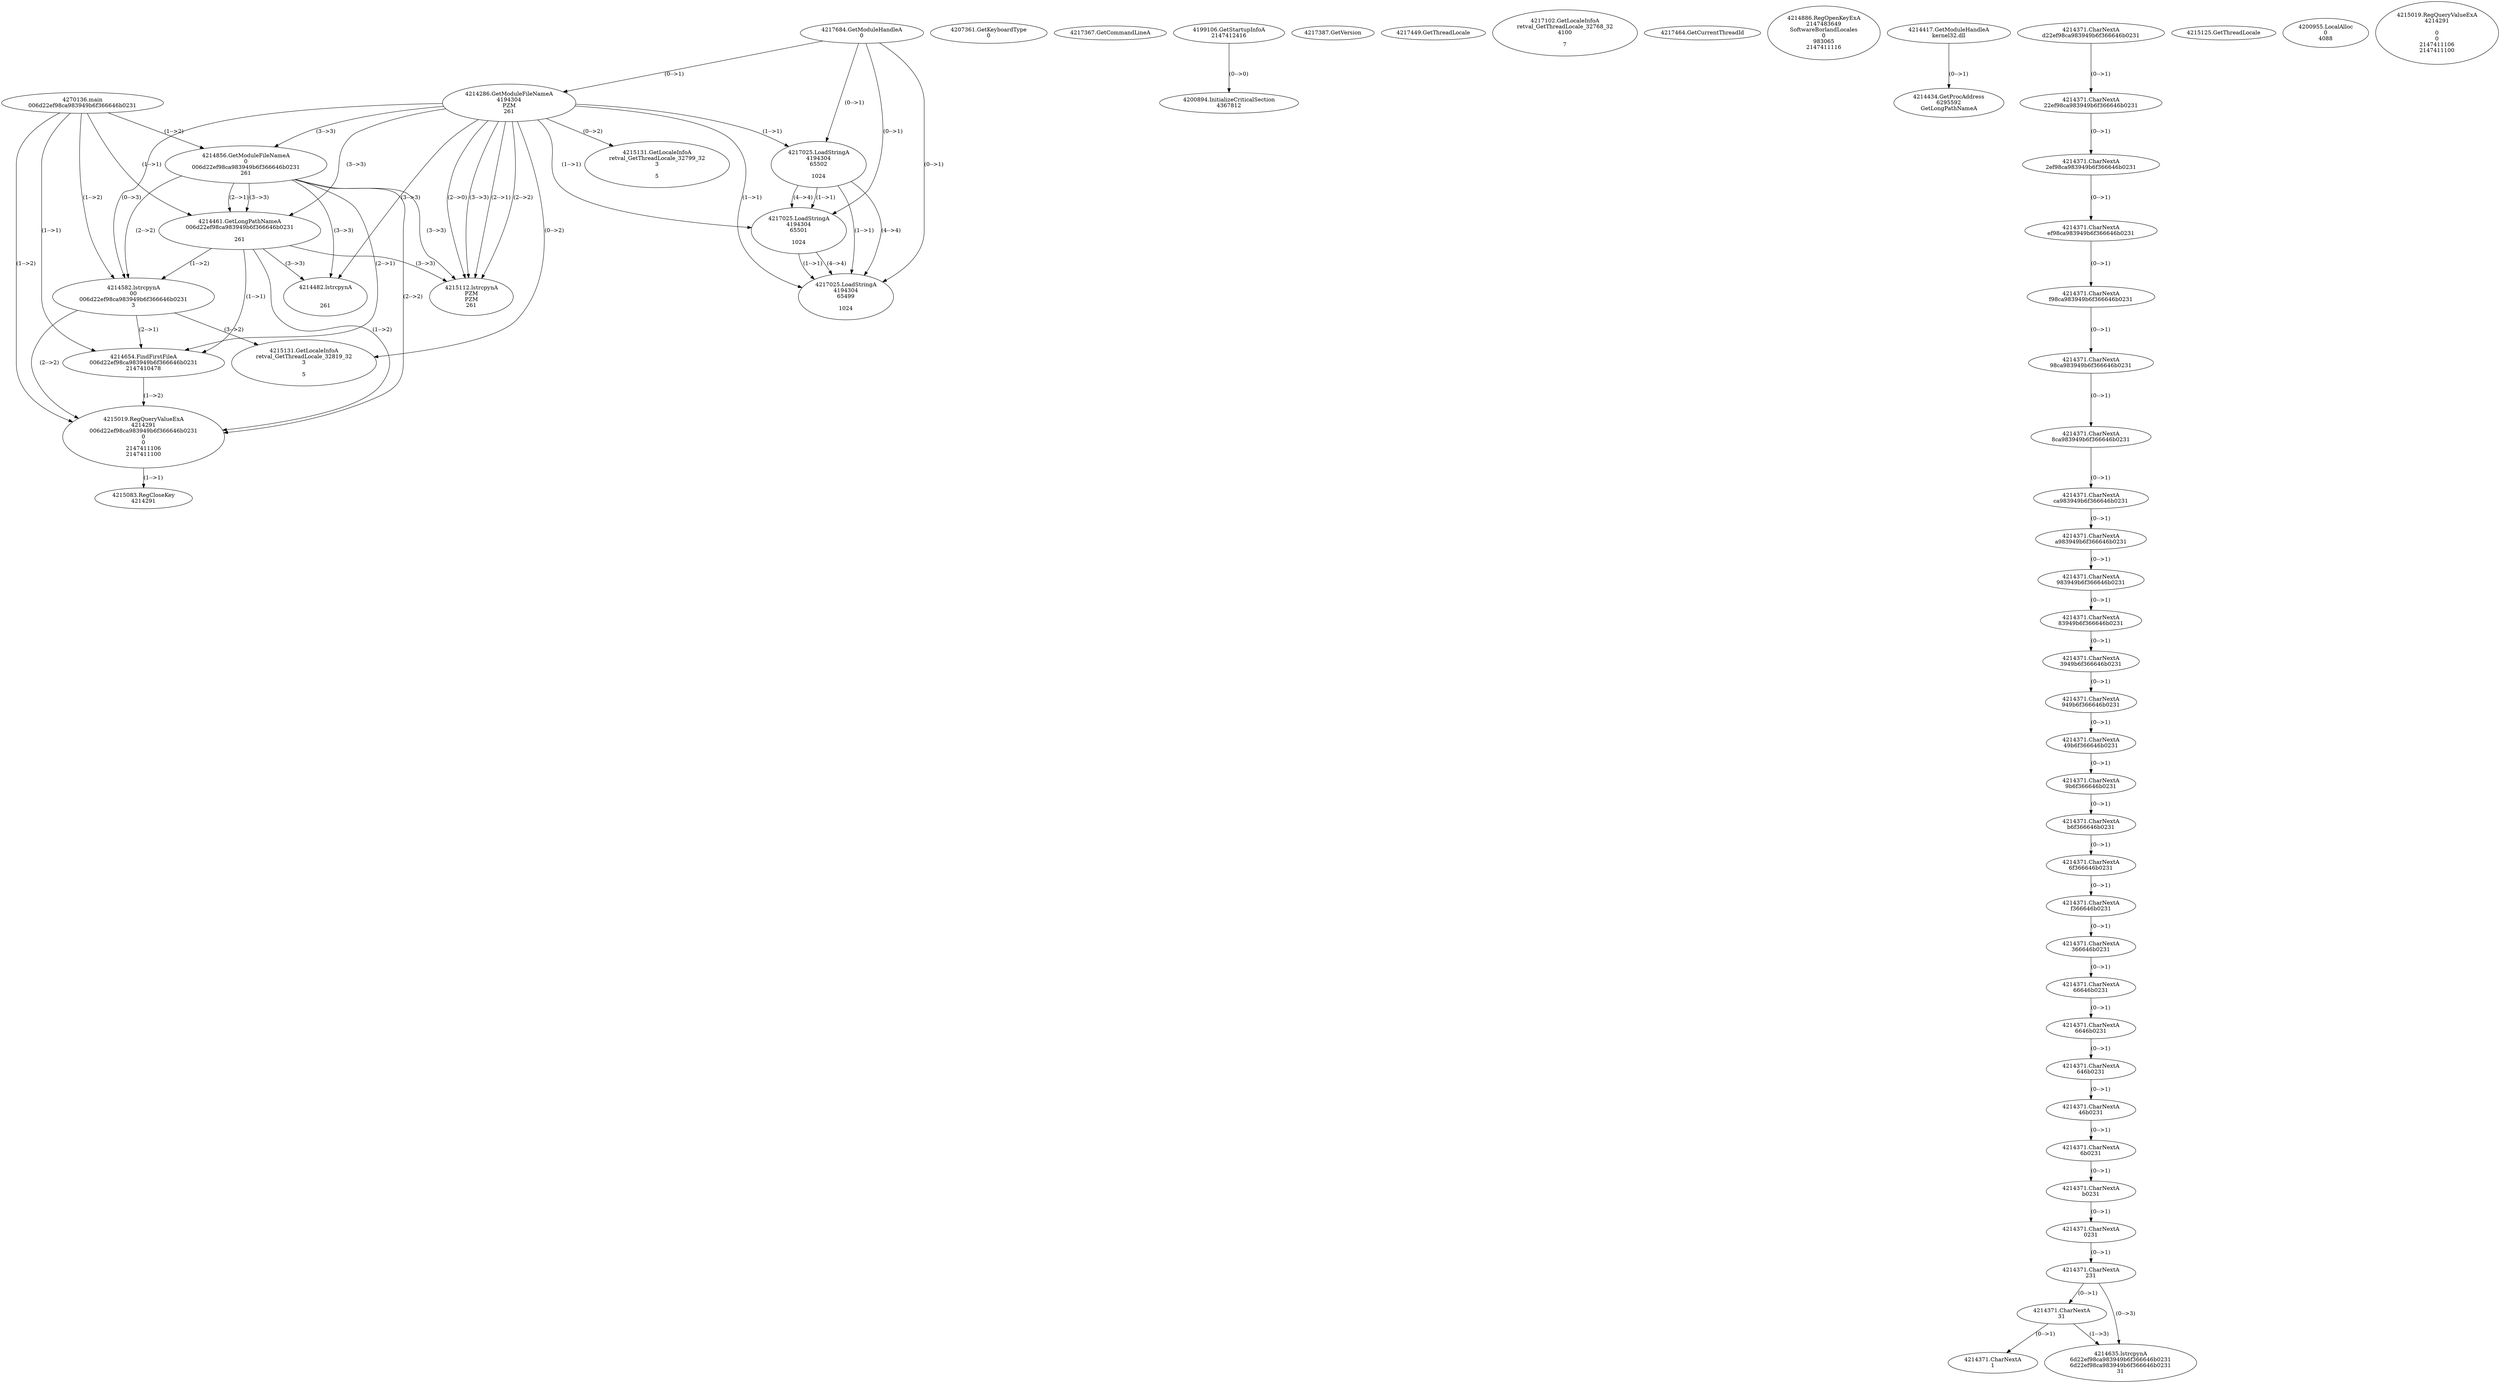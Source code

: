 // Global SCDG with merge call
digraph {
	0 [label="4270136.main
006d22ef98ca983949b6f366646b0231"]
	1 [label="4217684.GetModuleHandleA
0"]
	2 [label="4207361.GetKeyboardType
0"]
	3 [label="4217367.GetCommandLineA
"]
	4 [label="4199106.GetStartupInfoA
2147412416"]
	5 [label="4217387.GetVersion
"]
	6 [label="4217449.GetThreadLocale
"]
	7 [label="4217102.GetLocaleInfoA
retval_GetThreadLocale_32768_32
4100

7"]
	8 [label="4217464.GetCurrentThreadId
"]
	9 [label="4214286.GetModuleFileNameA
4194304
PZM
261"]
	1 -> 9 [label="(0-->1)"]
	10 [label="4214856.GetModuleFileNameA
0
006d22ef98ca983949b6f366646b0231
261"]
	0 -> 10 [label="(1-->2)"]
	9 -> 10 [label="(3-->3)"]
	11 [label="4214886.RegOpenKeyExA
2147483649
Software\Borland\Locales
0
983065
2147411116"]
	12 [label="4214417.GetModuleHandleA
kernel32.dll"]
	13 [label="4214434.GetProcAddress
6295592
GetLongPathNameA"]
	12 -> 13 [label="(0-->1)"]
	14 [label="4214461.GetLongPathNameA
006d22ef98ca983949b6f366646b0231

261"]
	0 -> 14 [label="(1-->1)"]
	10 -> 14 [label="(2-->1)"]
	9 -> 14 [label="(3-->3)"]
	10 -> 14 [label="(3-->3)"]
	15 [label="4214582.lstrcpynA
00
006d22ef98ca983949b6f366646b0231
3"]
	0 -> 15 [label="(1-->2)"]
	10 -> 15 [label="(2-->2)"]
	14 -> 15 [label="(1-->2)"]
	9 -> 15 [label="(0-->3)"]
	16 [label="4214371.CharNextA
d22ef98ca983949b6f366646b0231"]
	17 [label="4214371.CharNextA
22ef98ca983949b6f366646b0231"]
	16 -> 17 [label="(0-->1)"]
	18 [label="4214371.CharNextA
2ef98ca983949b6f366646b0231"]
	17 -> 18 [label="(0-->1)"]
	19 [label="4214371.CharNextA
ef98ca983949b6f366646b0231"]
	18 -> 19 [label="(0-->1)"]
	20 [label="4214371.CharNextA
f98ca983949b6f366646b0231"]
	19 -> 20 [label="(0-->1)"]
	21 [label="4214371.CharNextA
98ca983949b6f366646b0231"]
	20 -> 21 [label="(0-->1)"]
	22 [label="4214371.CharNextA
8ca983949b6f366646b0231"]
	21 -> 22 [label="(0-->1)"]
	23 [label="4214371.CharNextA
ca983949b6f366646b0231"]
	22 -> 23 [label="(0-->1)"]
	24 [label="4214371.CharNextA
a983949b6f366646b0231"]
	23 -> 24 [label="(0-->1)"]
	25 [label="4214371.CharNextA
983949b6f366646b0231"]
	24 -> 25 [label="(0-->1)"]
	26 [label="4214371.CharNextA
83949b6f366646b0231"]
	25 -> 26 [label="(0-->1)"]
	27 [label="4214371.CharNextA
3949b6f366646b0231"]
	26 -> 27 [label="(0-->1)"]
	28 [label="4214371.CharNextA
949b6f366646b0231"]
	27 -> 28 [label="(0-->1)"]
	29 [label="4214371.CharNextA
49b6f366646b0231"]
	28 -> 29 [label="(0-->1)"]
	30 [label="4214371.CharNextA
9b6f366646b0231"]
	29 -> 30 [label="(0-->1)"]
	31 [label="4214371.CharNextA
b6f366646b0231"]
	30 -> 31 [label="(0-->1)"]
	32 [label="4214371.CharNextA
6f366646b0231"]
	31 -> 32 [label="(0-->1)"]
	33 [label="4214371.CharNextA
f366646b0231"]
	32 -> 33 [label="(0-->1)"]
	34 [label="4214371.CharNextA
366646b0231"]
	33 -> 34 [label="(0-->1)"]
	35 [label="4214371.CharNextA
66646b0231"]
	34 -> 35 [label="(0-->1)"]
	36 [label="4214371.CharNextA
6646b0231"]
	35 -> 36 [label="(0-->1)"]
	37 [label="4214371.CharNextA
646b0231"]
	36 -> 37 [label="(0-->1)"]
	38 [label="4214371.CharNextA
46b0231"]
	37 -> 38 [label="(0-->1)"]
	39 [label="4214371.CharNextA
6b0231"]
	38 -> 39 [label="(0-->1)"]
	40 [label="4214371.CharNextA
b0231"]
	39 -> 40 [label="(0-->1)"]
	41 [label="4214371.CharNextA
0231"]
	40 -> 41 [label="(0-->1)"]
	42 [label="4214371.CharNextA
231"]
	41 -> 42 [label="(0-->1)"]
	43 [label="4214371.CharNextA
31"]
	42 -> 43 [label="(0-->1)"]
	44 [label="4214371.CharNextA
1"]
	43 -> 44 [label="(0-->1)"]
	45 [label="4214635.lstrcpynA
6d22ef98ca983949b6f366646b0231
6d22ef98ca983949b6f366646b0231
31"]
	42 -> 45 [label="(0-->3)"]
	43 -> 45 [label="(1-->3)"]
	46 [label="4214654.FindFirstFileA
006d22ef98ca983949b6f366646b0231
2147410478"]
	0 -> 46 [label="(1-->1)"]
	10 -> 46 [label="(2-->1)"]
	14 -> 46 [label="(1-->1)"]
	15 -> 46 [label="(2-->1)"]
	47 [label="4215019.RegQueryValueExA
4214291
006d22ef98ca983949b6f366646b0231
0
0
2147411106
2147411100"]
	0 -> 47 [label="(1-->2)"]
	10 -> 47 [label="(2-->2)"]
	14 -> 47 [label="(1-->2)"]
	15 -> 47 [label="(2-->2)"]
	46 -> 47 [label="(1-->2)"]
	48 [label="4215083.RegCloseKey
4214291"]
	47 -> 48 [label="(1-->1)"]
	49 [label="4215112.lstrcpynA
PZM
PZM
261"]
	9 -> 49 [label="(2-->1)"]
	9 -> 49 [label="(2-->2)"]
	9 -> 49 [label="(3-->3)"]
	10 -> 49 [label="(3-->3)"]
	14 -> 49 [label="(3-->3)"]
	9 -> 49 [label="(2-->0)"]
	50 [label="4215125.GetThreadLocale
"]
	51 [label="4215131.GetLocaleInfoA
retval_GetThreadLocale_32819_32
3

5"]
	9 -> 51 [label="(0-->2)"]
	15 -> 51 [label="(3-->2)"]
	52 [label="4217025.LoadStringA
4194304
65502

1024"]
	1 -> 52 [label="(0-->1)"]
	9 -> 52 [label="(1-->1)"]
	53 [label="4217025.LoadStringA
4194304
65501

1024"]
	1 -> 53 [label="(0-->1)"]
	9 -> 53 [label="(1-->1)"]
	52 -> 53 [label="(1-->1)"]
	52 -> 53 [label="(4-->4)"]
	54 [label="4217025.LoadStringA
4194304
65499

1024"]
	1 -> 54 [label="(0-->1)"]
	9 -> 54 [label="(1-->1)"]
	52 -> 54 [label="(1-->1)"]
	53 -> 54 [label="(1-->1)"]
	52 -> 54 [label="(4-->4)"]
	53 -> 54 [label="(4-->4)"]
	55 [label="4200894.InitializeCriticalSection
4367812"]
	4 -> 55 [label="(0-->0)"]
	56 [label="4200955.LocalAlloc
0
4088"]
	57 [label="4214482.lstrcpynA


261"]
	9 -> 57 [label="(3-->3)"]
	10 -> 57 [label="(3-->3)"]
	14 -> 57 [label="(3-->3)"]
	58 [label="4215019.RegQueryValueExA
4214291

0
0
2147411106
2147411100"]
	59 [label="4215131.GetLocaleInfoA
retval_GetThreadLocale_32799_32
3

5"]
	9 -> 59 [label="(0-->2)"]
}
